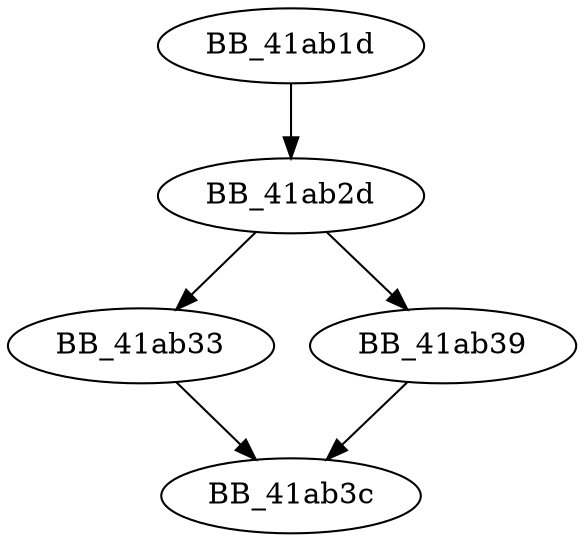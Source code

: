 DiGraph ___crtGetShowWindowMode{
BB_41ab1d->BB_41ab2d
BB_41ab2d->BB_41ab33
BB_41ab2d->BB_41ab39
BB_41ab33->BB_41ab3c
BB_41ab39->BB_41ab3c
}
